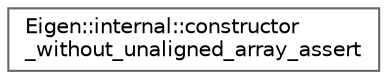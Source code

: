 digraph "类继承关系图"
{
 // LATEX_PDF_SIZE
  bgcolor="transparent";
  edge [fontname=Helvetica,fontsize=10,labelfontname=Helvetica,labelfontsize=10];
  node [fontname=Helvetica,fontsize=10,shape=box,height=0.2,width=0.4];
  rankdir="LR";
  Node0 [id="Node000000",label="Eigen::internal::constructor\l_without_unaligned_array_assert",height=0.2,width=0.4,color="grey40", fillcolor="white", style="filled",URL="$struct_eigen_1_1internal_1_1constructor__without__unaligned__array__assert.html",tooltip=" "];
}

